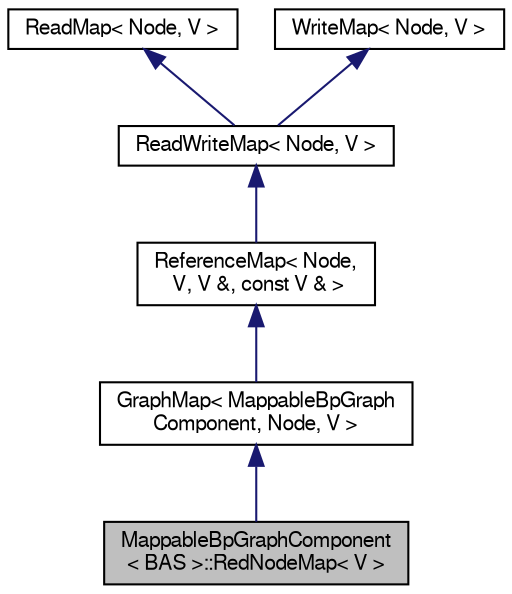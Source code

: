 digraph "MappableBpGraphComponent&lt; BAS &gt;::RedNodeMap&lt; V &gt;"
{
 // LATEX_PDF_SIZE
  edge [fontname="FreeSans",fontsize="10",labelfontname="FreeSans",labelfontsize="10"];
  node [fontname="FreeSans",fontsize="10",shape=record];
  Node0 [label="MappableBpGraphComponent\l\< BAS \>::RedNodeMap\< V \>",height=0.2,width=0.4,color="black", fillcolor="grey75", style="filled", fontcolor="black",tooltip="Standard graph map for the red nodes."];
  Node1 -> Node0 [dir="back",color="midnightblue",fontsize="10",style="solid",fontname="FreeSans"];
  Node1 [label="GraphMap\< MappableBpGraph\lComponent, Node, V \>",height=0.2,width=0.4,color="black", fillcolor="white", style="filled",URL="$a05145.html",tooltip=" "];
  Node2 -> Node1 [dir="back",color="midnightblue",fontsize="10",style="solid",fontname="FreeSans"];
  Node2 [label="ReferenceMap\< Node,\l V, V &, const V & \>",height=0.2,width=0.4,color="black", fillcolor="white", style="filled",URL="$a05301.html",tooltip=" "];
  Node3 -> Node2 [dir="back",color="midnightblue",fontsize="10",style="solid",fontname="FreeSans"];
  Node3 [label="ReadWriteMap\< Node, V \>",height=0.2,width=0.4,color="black", fillcolor="white", style="filled",URL="$a05293.html",tooltip=" "];
  Node4 -> Node3 [dir="back",color="midnightblue",fontsize="10",style="solid",fontname="FreeSans"];
  Node4 [label="ReadMap\< Node, V \>",height=0.2,width=0.4,color="black", fillcolor="white", style="filled",URL="$a05277.html",tooltip=" "];
  Node5 -> Node3 [dir="back",color="midnightblue",fontsize="10",style="solid",fontname="FreeSans"];
  Node5 [label="WriteMap\< Node, V \>",height=0.2,width=0.4,color="black", fillcolor="white", style="filled",URL="$a05285.html",tooltip=" "];
}
